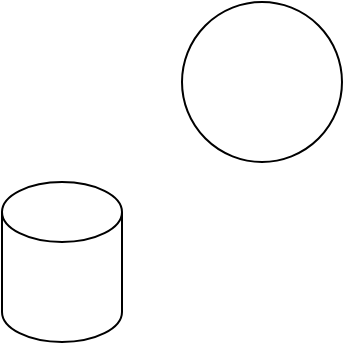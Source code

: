 <mxfile version="14.4.2" type="github">
  <diagram id="_q0Dq9W6AcxlrP64ei9j" name="Page-1">
    <mxGraphModel dx="946" dy="646" grid="1" gridSize="10" guides="1" tooltips="1" connect="1" arrows="1" fold="1" page="1" pageScale="1" pageWidth="827" pageHeight="1169" math="0" shadow="0">
      <root>
        <mxCell id="0" />
        <mxCell id="1" parent="0" />
        <mxCell id="tqkv9pvj_ZGeubh5WWCT-1" value="" style="shape=cylinder3;whiteSpace=wrap;html=1;boundedLbl=1;backgroundOutline=1;size=15;" vertex="1" parent="1">
          <mxGeometry x="100" y="230" width="60" height="80" as="geometry" />
        </mxCell>
        <mxCell id="tqkv9pvj_ZGeubh5WWCT-2" value="" style="ellipse;whiteSpace=wrap;html=1;aspect=fixed;" vertex="1" parent="1">
          <mxGeometry x="190" y="140" width="80" height="80" as="geometry" />
        </mxCell>
      </root>
    </mxGraphModel>
  </diagram>
</mxfile>
